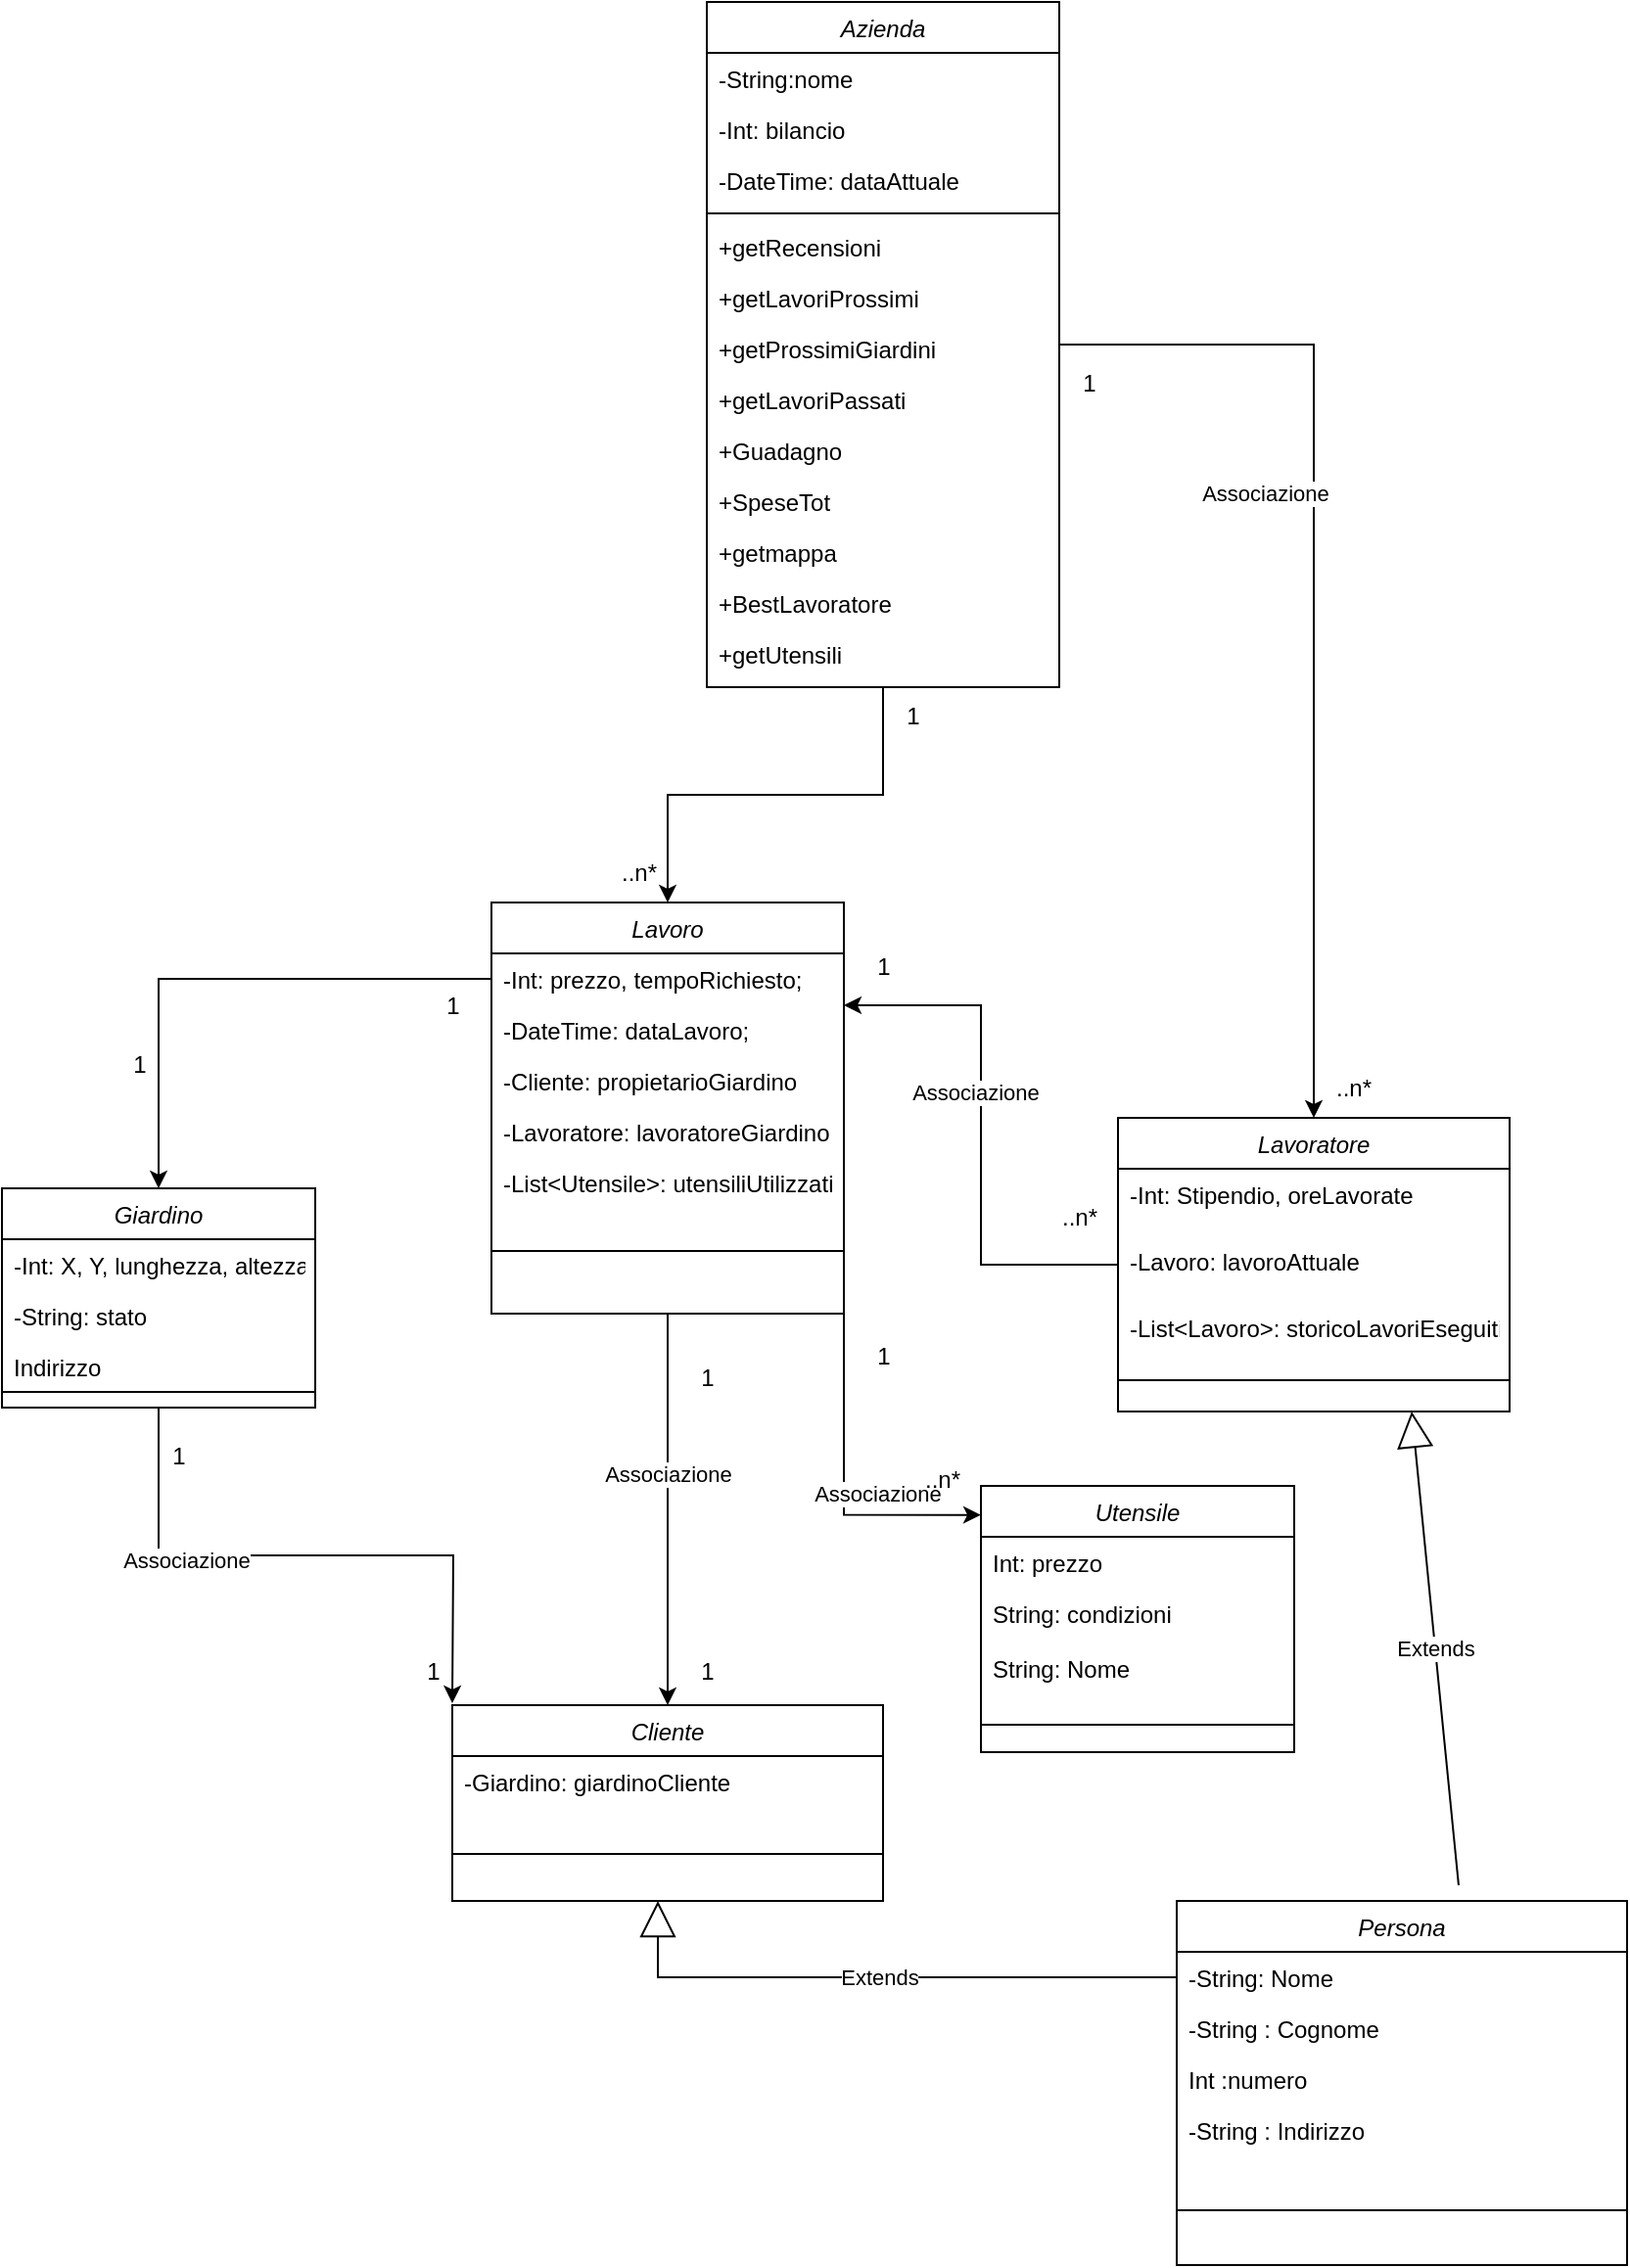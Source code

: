 <mxfile version="21.3.2" type="device">
  <diagram id="C5RBs43oDa-KdzZeNtuy" name="Page-1">
    <mxGraphModel dx="2914" dy="2105" grid="1" gridSize="10" guides="1" tooltips="1" connect="1" arrows="1" fold="1" page="1" pageScale="1" pageWidth="827" pageHeight="1169" math="0" shadow="0">
      <root>
        <mxCell id="WIyWlLk6GJQsqaUBKTNV-0" />
        <mxCell id="WIyWlLk6GJQsqaUBKTNV-1" parent="WIyWlLk6GJQsqaUBKTNV-0" />
        <mxCell id="BaMvDpAsNk-B_MyUa1lb-22" style="edgeStyle=orthogonalEdgeStyle;rounded=0;orthogonalLoop=1;jettySize=auto;html=1;exitX=0.5;exitY=1;exitDx=0;exitDy=0;entryX=0;entryY=0.5;entryDx=0;entryDy=0;" parent="WIyWlLk6GJQsqaUBKTNV-1" source="zkfFHV4jXpPFQw0GAbJ--0" edge="1">
          <mxGeometry relative="1" as="geometry">
            <mxPoint x="160" y="819" as="targetPoint" />
          </mxGeometry>
        </mxCell>
        <mxCell id="BaMvDpAsNk-B_MyUa1lb-23" value="Associazione" style="edgeLabel;html=1;align=center;verticalAlign=middle;resizable=0;points=[];" parent="BaMvDpAsNk-B_MyUa1lb-22" vertex="1" connectable="0">
          <mxGeometry x="-0.405" y="-2" relative="1" as="geometry">
            <mxPoint as="offset" />
          </mxGeometry>
        </mxCell>
        <mxCell id="zkfFHV4jXpPFQw0GAbJ--0" value="Giardino" style="swimlane;fontStyle=2;align=center;verticalAlign=top;childLayout=stackLayout;horizontal=1;startSize=26;horizontalStack=0;resizeParent=1;resizeLast=0;collapsible=1;marginBottom=0;rounded=0;shadow=0;strokeWidth=1;" parent="WIyWlLk6GJQsqaUBKTNV-1" vertex="1">
          <mxGeometry x="-70" y="556" width="160" height="112" as="geometry">
            <mxRectangle x="230" y="140" width="160" height="26" as="alternateBounds" />
          </mxGeometry>
        </mxCell>
        <mxCell id="zkfFHV4jXpPFQw0GAbJ--1" value="-Int: X, Y, lunghezza, altezza" style="text;align=left;verticalAlign=top;spacingLeft=4;spacingRight=4;overflow=hidden;rotatable=0;points=[[0,0.5],[1,0.5]];portConstraint=eastwest;" parent="zkfFHV4jXpPFQw0GAbJ--0" vertex="1">
          <mxGeometry y="26" width="160" height="26" as="geometry" />
        </mxCell>
        <mxCell id="zkfFHV4jXpPFQw0GAbJ--2" value="-String: stato" style="text;align=left;verticalAlign=top;spacingLeft=4;spacingRight=4;overflow=hidden;rotatable=0;points=[[0,0.5],[1,0.5]];portConstraint=eastwest;rounded=0;shadow=0;html=0;" parent="zkfFHV4jXpPFQw0GAbJ--0" vertex="1">
          <mxGeometry y="52" width="160" height="26" as="geometry" />
        </mxCell>
        <mxCell id="zkfFHV4jXpPFQw0GAbJ--3" value="Indirizzo" style="text;align=left;verticalAlign=top;spacingLeft=4;spacingRight=4;overflow=hidden;rotatable=0;points=[[0,0.5],[1,0.5]];portConstraint=eastwest;rounded=0;shadow=0;html=0;" parent="zkfFHV4jXpPFQw0GAbJ--0" vertex="1">
          <mxGeometry y="78" width="160" height="22" as="geometry" />
        </mxCell>
        <mxCell id="zkfFHV4jXpPFQw0GAbJ--4" value="" style="line;html=1;strokeWidth=1;align=left;verticalAlign=middle;spacingTop=-1;spacingLeft=3;spacingRight=3;rotatable=0;labelPosition=right;points=[];portConstraint=eastwest;" parent="zkfFHV4jXpPFQw0GAbJ--0" vertex="1">
          <mxGeometry y="100" width="160" height="8" as="geometry" />
        </mxCell>
        <mxCell id="ccmOJND_r7wJQg00Mjup-0" value="Cliente" style="swimlane;fontStyle=2;align=center;verticalAlign=top;childLayout=stackLayout;horizontal=1;startSize=26;horizontalStack=0;resizeParent=1;resizeLast=0;collapsible=1;marginBottom=0;rounded=0;shadow=0;strokeWidth=1;" parent="WIyWlLk6GJQsqaUBKTNV-1" vertex="1">
          <mxGeometry x="160" y="820" width="220" height="100" as="geometry">
            <mxRectangle x="230" y="140" width="160" height="26" as="alternateBounds" />
          </mxGeometry>
        </mxCell>
        <mxCell id="_xezHuamFbwu0uBPNho3-17" value="-Giardino: giardinoCliente" style="text;align=left;verticalAlign=top;spacingLeft=4;spacingRight=4;overflow=hidden;rotatable=0;points=[[0,0.5],[1,0.5]];portConstraint=eastwest;" vertex="1" parent="ccmOJND_r7wJQg00Mjup-0">
          <mxGeometry y="26" width="220" height="26" as="geometry" />
        </mxCell>
        <mxCell id="ccmOJND_r7wJQg00Mjup-4" value="" style="line;html=1;strokeWidth=1;align=left;verticalAlign=middle;spacingTop=-1;spacingLeft=3;spacingRight=3;rotatable=0;labelPosition=right;points=[];portConstraint=eastwest;" parent="ccmOJND_r7wJQg00Mjup-0" vertex="1">
          <mxGeometry y="52" width="220" height="48" as="geometry" />
        </mxCell>
        <mxCell id="BaMvDpAsNk-B_MyUa1lb-13" style="edgeStyle=orthogonalEdgeStyle;rounded=0;orthogonalLoop=1;jettySize=auto;html=1;entryX=1;entryY=0.25;entryDx=0;entryDy=0;" parent="WIyWlLk6GJQsqaUBKTNV-1" source="ccmOJND_r7wJQg00Mjup-6" target="ccmOJND_r7wJQg00Mjup-18" edge="1">
          <mxGeometry relative="1" as="geometry" />
        </mxCell>
        <mxCell id="BaMvDpAsNk-B_MyUa1lb-14" value="Associazione" style="edgeLabel;html=1;align=center;verticalAlign=middle;resizable=0;points=[];" parent="BaMvDpAsNk-B_MyUa1lb-13" vertex="1" connectable="0">
          <mxGeometry x="0.16" y="3" relative="1" as="geometry">
            <mxPoint as="offset" />
          </mxGeometry>
        </mxCell>
        <mxCell id="ccmOJND_r7wJQg00Mjup-6" value="Lavoratore" style="swimlane;fontStyle=2;align=center;verticalAlign=top;childLayout=stackLayout;horizontal=1;startSize=26;horizontalStack=0;resizeParent=1;resizeLast=0;collapsible=1;marginBottom=0;rounded=0;shadow=0;strokeWidth=1;" parent="WIyWlLk6GJQsqaUBKTNV-1" vertex="1">
          <mxGeometry x="500" y="520" width="200" height="150" as="geometry">
            <mxRectangle x="230" y="140" width="160" height="26" as="alternateBounds" />
          </mxGeometry>
        </mxCell>
        <mxCell id="ccmOJND_r7wJQg00Mjup-8" value="-Int: Stipendio, oreLavorate" style="text;align=left;verticalAlign=top;spacingLeft=4;spacingRight=4;overflow=hidden;rotatable=0;points=[[0,0.5],[1,0.5]];portConstraint=eastwest;rounded=0;shadow=0;html=0;" parent="ccmOJND_r7wJQg00Mjup-6" vertex="1">
          <mxGeometry y="26" width="200" height="34" as="geometry" />
        </mxCell>
        <mxCell id="_xezHuamFbwu0uBPNho3-23" value="-Lavoro: lavoroAttuale" style="text;align=left;verticalAlign=top;spacingLeft=4;spacingRight=4;overflow=hidden;rotatable=0;points=[[0,0.5],[1,0.5]];portConstraint=eastwest;rounded=0;shadow=0;html=0;" vertex="1" parent="ccmOJND_r7wJQg00Mjup-6">
          <mxGeometry y="60" width="200" height="34" as="geometry" />
        </mxCell>
        <mxCell id="_xezHuamFbwu0uBPNho3-22" value="-List&lt;Lavoro&gt;: storicoLavoriEseguiti" style="text;align=left;verticalAlign=top;spacingLeft=4;spacingRight=4;overflow=hidden;rotatable=0;points=[[0,0.5],[1,0.5]];portConstraint=eastwest;rounded=0;shadow=0;html=0;" vertex="1" parent="ccmOJND_r7wJQg00Mjup-6">
          <mxGeometry y="94" width="200" height="34" as="geometry" />
        </mxCell>
        <mxCell id="ccmOJND_r7wJQg00Mjup-10" value="" style="line;html=1;strokeWidth=1;align=left;verticalAlign=middle;spacingTop=-1;spacingLeft=3;spacingRight=3;rotatable=0;labelPosition=right;points=[];portConstraint=eastwest;" parent="ccmOJND_r7wJQg00Mjup-6" vertex="1">
          <mxGeometry y="128" width="200" height="12" as="geometry" />
        </mxCell>
        <mxCell id="ccmOJND_r7wJQg00Mjup-12" value="Utensile" style="swimlane;fontStyle=2;align=center;verticalAlign=top;childLayout=stackLayout;horizontal=1;startSize=26;horizontalStack=0;resizeParent=1;resizeLast=0;collapsible=1;marginBottom=0;rounded=0;shadow=0;strokeWidth=1;" parent="WIyWlLk6GJQsqaUBKTNV-1" vertex="1">
          <mxGeometry x="430" y="708" width="160" height="136" as="geometry">
            <mxRectangle x="230" y="140" width="160" height="26" as="alternateBounds" />
          </mxGeometry>
        </mxCell>
        <mxCell id="BaMvDpAsNk-B_MyUa1lb-45" value="Int: prezzo" style="text;align=left;verticalAlign=top;spacingLeft=4;spacingRight=4;overflow=hidden;rotatable=0;points=[[0,0.5],[1,0.5]];portConstraint=eastwest;" parent="ccmOJND_r7wJQg00Mjup-12" vertex="1">
          <mxGeometry y="26" width="160" height="26" as="geometry" />
        </mxCell>
        <mxCell id="ccmOJND_r7wJQg00Mjup-13" value="String: condizioni" style="text;align=left;verticalAlign=top;spacingLeft=4;spacingRight=4;overflow=hidden;rotatable=0;points=[[0,0.5],[1,0.5]];portConstraint=eastwest;" parent="ccmOJND_r7wJQg00Mjup-12" vertex="1">
          <mxGeometry y="52" width="160" height="28" as="geometry" />
        </mxCell>
        <mxCell id="_xezHuamFbwu0uBPNho3-18" value="String: Nome" style="text;align=left;verticalAlign=top;spacingLeft=4;spacingRight=4;overflow=hidden;rotatable=0;points=[[0,0.5],[1,0.5]];portConstraint=eastwest;" vertex="1" parent="ccmOJND_r7wJQg00Mjup-12">
          <mxGeometry y="80" width="160" height="28" as="geometry" />
        </mxCell>
        <mxCell id="ccmOJND_r7wJQg00Mjup-16" value="" style="line;html=1;strokeWidth=1;align=left;verticalAlign=middle;spacingTop=-1;spacingLeft=3;spacingRight=3;rotatable=0;labelPosition=right;points=[];portConstraint=eastwest;" parent="ccmOJND_r7wJQg00Mjup-12" vertex="1">
          <mxGeometry y="108" width="160" height="28" as="geometry" />
        </mxCell>
        <mxCell id="BaMvDpAsNk-B_MyUa1lb-12" style="edgeStyle=orthogonalEdgeStyle;rounded=0;orthogonalLoop=1;jettySize=auto;html=1;entryX=0.5;entryY=0;entryDx=0;entryDy=0;" parent="WIyWlLk6GJQsqaUBKTNV-1" source="ccmOJND_r7wJQg00Mjup-18" target="ccmOJND_r7wJQg00Mjup-0" edge="1">
          <mxGeometry relative="1" as="geometry">
            <Array as="points">
              <mxPoint x="270" y="570" />
              <mxPoint x="270" y="570" />
            </Array>
          </mxGeometry>
        </mxCell>
        <mxCell id="BaMvDpAsNk-B_MyUa1lb-15" value="Associazione" style="edgeLabel;html=1;align=center;verticalAlign=middle;resizable=0;points=[];" parent="BaMvDpAsNk-B_MyUa1lb-12" vertex="1" connectable="0">
          <mxGeometry x="-0.708" y="3" relative="1" as="geometry">
            <mxPoint x="-3" y="53" as="offset" />
          </mxGeometry>
        </mxCell>
        <mxCell id="BaMvDpAsNk-B_MyUa1lb-28" style="edgeStyle=orthogonalEdgeStyle;rounded=0;orthogonalLoop=1;jettySize=auto;html=1;exitX=1;exitY=1;exitDx=0;exitDy=0;entryX=0;entryY=0.109;entryDx=0;entryDy=0;entryPerimeter=0;" parent="WIyWlLk6GJQsqaUBKTNV-1" source="ccmOJND_r7wJQg00Mjup-18" target="ccmOJND_r7wJQg00Mjup-12" edge="1">
          <mxGeometry relative="1" as="geometry" />
        </mxCell>
        <mxCell id="BaMvDpAsNk-B_MyUa1lb-29" value="Associazione" style="edgeLabel;html=1;align=center;verticalAlign=middle;resizable=0;points=[];" parent="BaMvDpAsNk-B_MyUa1lb-28" vertex="1" connectable="0">
          <mxGeometry x="-0.308" y="2" relative="1" as="geometry">
            <mxPoint x="15" y="32" as="offset" />
          </mxGeometry>
        </mxCell>
        <mxCell id="ccmOJND_r7wJQg00Mjup-18" value="Lavoro" style="swimlane;fontStyle=2;align=center;verticalAlign=top;childLayout=stackLayout;horizontal=1;startSize=26;horizontalStack=0;resizeParent=1;resizeLast=0;collapsible=1;marginBottom=0;rounded=0;shadow=0;strokeWidth=1;" parent="WIyWlLk6GJQsqaUBKTNV-1" vertex="1">
          <mxGeometry x="180" y="410" width="180" height="210" as="geometry">
            <mxRectangle x="230" y="140" width="160" height="26" as="alternateBounds" />
          </mxGeometry>
        </mxCell>
        <mxCell id="ccmOJND_r7wJQg00Mjup-19" value="-Int: prezzo, tempoRichiesto;" style="text;align=left;verticalAlign=top;spacingLeft=4;spacingRight=4;overflow=hidden;rotatable=0;points=[[0,0.5],[1,0.5]];portConstraint=eastwest;" parent="ccmOJND_r7wJQg00Mjup-18" vertex="1">
          <mxGeometry y="26" width="180" height="26" as="geometry" />
        </mxCell>
        <mxCell id="BaMvDpAsNk-B_MyUa1lb-32" value="-DateTime: dataLavoro;" style="text;align=left;verticalAlign=top;spacingLeft=4;spacingRight=4;overflow=hidden;rotatable=0;points=[[0,0.5],[1,0.5]];portConstraint=eastwest;" parent="ccmOJND_r7wJQg00Mjup-18" vertex="1">
          <mxGeometry y="52" width="180" height="26" as="geometry" />
        </mxCell>
        <mxCell id="_xezHuamFbwu0uBPNho3-19" value="-Cliente: propietarioGiardino" style="text;align=left;verticalAlign=top;spacingLeft=4;spacingRight=4;overflow=hidden;rotatable=0;points=[[0,0.5],[1,0.5]];portConstraint=eastwest;" vertex="1" parent="ccmOJND_r7wJQg00Mjup-18">
          <mxGeometry y="78" width="180" height="26" as="geometry" />
        </mxCell>
        <mxCell id="_xezHuamFbwu0uBPNho3-20" value="-Lavoratore: lavoratoreGiardino" style="text;align=left;verticalAlign=top;spacingLeft=4;spacingRight=4;overflow=hidden;rotatable=0;points=[[0,0.5],[1,0.5]];portConstraint=eastwest;" vertex="1" parent="ccmOJND_r7wJQg00Mjup-18">
          <mxGeometry y="104" width="180" height="26" as="geometry" />
        </mxCell>
        <mxCell id="_xezHuamFbwu0uBPNho3-21" value="-List&lt;Utensile&gt;: utensiliUtilizzati" style="text;align=left;verticalAlign=top;spacingLeft=4;spacingRight=4;overflow=hidden;rotatable=0;points=[[0,0.5],[1,0.5]];portConstraint=eastwest;" vertex="1" parent="ccmOJND_r7wJQg00Mjup-18">
          <mxGeometry y="130" width="180" height="26" as="geometry" />
        </mxCell>
        <mxCell id="ccmOJND_r7wJQg00Mjup-22" value="" style="line;html=1;strokeWidth=1;align=left;verticalAlign=middle;spacingTop=-1;spacingLeft=3;spacingRight=3;rotatable=0;labelPosition=right;points=[];portConstraint=eastwest;" parent="ccmOJND_r7wJQg00Mjup-18" vertex="1">
          <mxGeometry y="156" width="180" height="44" as="geometry" />
        </mxCell>
        <mxCell id="BaMvDpAsNk-B_MyUa1lb-4" style="edgeStyle=orthogonalEdgeStyle;rounded=0;orthogonalLoop=1;jettySize=auto;html=1;" parent="WIyWlLk6GJQsqaUBKTNV-1" source="BaMvDpAsNk-B_MyUa1lb-0" target="ccmOJND_r7wJQg00Mjup-6" edge="1">
          <mxGeometry relative="1" as="geometry" />
        </mxCell>
        <mxCell id="BaMvDpAsNk-B_MyUa1lb-5" value="Associazione" style="edgeLabel;html=1;align=center;verticalAlign=middle;resizable=0;points=[];" parent="BaMvDpAsNk-B_MyUa1lb-4" vertex="1" connectable="0">
          <mxGeometry x="-0.217" relative="1" as="geometry">
            <mxPoint x="-25" as="offset" />
          </mxGeometry>
        </mxCell>
        <mxCell id="BaMvDpAsNk-B_MyUa1lb-8" style="edgeStyle=orthogonalEdgeStyle;rounded=0;orthogonalLoop=1;jettySize=auto;html=1;entryX=0.5;entryY=0;entryDx=0;entryDy=0;" parent="WIyWlLk6GJQsqaUBKTNV-1" source="BaMvDpAsNk-B_MyUa1lb-0" target="ccmOJND_r7wJQg00Mjup-18" edge="1">
          <mxGeometry relative="1" as="geometry" />
        </mxCell>
        <mxCell id="BaMvDpAsNk-B_MyUa1lb-0" value="Azienda" style="swimlane;fontStyle=2;align=center;verticalAlign=top;childLayout=stackLayout;horizontal=1;startSize=26;horizontalStack=0;resizeParent=1;resizeLast=0;collapsible=1;marginBottom=0;rounded=0;shadow=0;strokeWidth=1;" parent="WIyWlLk6GJQsqaUBKTNV-1" vertex="1">
          <mxGeometry x="290" y="-50" width="180" height="350" as="geometry">
            <mxRectangle x="230" y="140" width="160" height="26" as="alternateBounds" />
          </mxGeometry>
        </mxCell>
        <mxCell id="BaMvDpAsNk-B_MyUa1lb-1" value="-String:nome" style="text;align=left;verticalAlign=top;spacingLeft=4;spacingRight=4;overflow=hidden;rotatable=0;points=[[0,0.5],[1,0.5]];portConstraint=eastwest;" parent="BaMvDpAsNk-B_MyUa1lb-0" vertex="1">
          <mxGeometry y="26" width="180" height="26" as="geometry" />
        </mxCell>
        <mxCell id="BaMvDpAsNk-B_MyUa1lb-37" value="-Int: bilancio" style="text;align=left;verticalAlign=top;spacingLeft=4;spacingRight=4;overflow=hidden;rotatable=0;points=[[0,0.5],[1,0.5]];portConstraint=eastwest;" parent="BaMvDpAsNk-B_MyUa1lb-0" vertex="1">
          <mxGeometry y="52" width="180" height="26" as="geometry" />
        </mxCell>
        <mxCell id="BaMvDpAsNk-B_MyUa1lb-3" value="-DateTime: dataAttuale" style="text;align=left;verticalAlign=top;spacingLeft=4;spacingRight=4;overflow=hidden;rotatable=0;points=[[0,0.5],[1,0.5]];portConstraint=eastwest;" parent="BaMvDpAsNk-B_MyUa1lb-0" vertex="1">
          <mxGeometry y="78" width="180" height="26" as="geometry" />
        </mxCell>
        <mxCell id="BaMvDpAsNk-B_MyUa1lb-2" value="" style="line;html=1;strokeWidth=1;align=left;verticalAlign=middle;spacingTop=-1;spacingLeft=3;spacingRight=3;rotatable=0;labelPosition=right;points=[];portConstraint=eastwest;" parent="BaMvDpAsNk-B_MyUa1lb-0" vertex="1">
          <mxGeometry y="104" width="180" height="8" as="geometry" />
        </mxCell>
        <mxCell id="_xezHuamFbwu0uBPNho3-1" value="+getRecensioni" style="text;align=left;verticalAlign=top;spacingLeft=4;spacingRight=4;overflow=hidden;rotatable=0;points=[[0,0.5],[1,0.5]];portConstraint=eastwest;" vertex="1" parent="BaMvDpAsNk-B_MyUa1lb-0">
          <mxGeometry y="112" width="180" height="26" as="geometry" />
        </mxCell>
        <mxCell id="_xezHuamFbwu0uBPNho3-2" value="+getLavoriProssimi    " style="text;align=left;verticalAlign=top;spacingLeft=4;spacingRight=4;overflow=hidden;rotatable=0;points=[[0,0.5],[1,0.5]];portConstraint=eastwest;" vertex="1" parent="BaMvDpAsNk-B_MyUa1lb-0">
          <mxGeometry y="138" width="180" height="26" as="geometry" />
        </mxCell>
        <mxCell id="_xezHuamFbwu0uBPNho3-3" value="+getProssimiGiardini" style="text;align=left;verticalAlign=top;spacingLeft=4;spacingRight=4;overflow=hidden;rotatable=0;points=[[0,0.5],[1,0.5]];portConstraint=eastwest;" vertex="1" parent="BaMvDpAsNk-B_MyUa1lb-0">
          <mxGeometry y="164" width="180" height="26" as="geometry" />
        </mxCell>
        <mxCell id="_xezHuamFbwu0uBPNho3-5" value="+getLavoriPassati" style="text;align=left;verticalAlign=top;spacingLeft=4;spacingRight=4;overflow=hidden;rotatable=0;points=[[0,0.5],[1,0.5]];portConstraint=eastwest;" vertex="1" parent="BaMvDpAsNk-B_MyUa1lb-0">
          <mxGeometry y="190" width="180" height="26" as="geometry" />
        </mxCell>
        <mxCell id="_xezHuamFbwu0uBPNho3-4" value="+Guadagno" style="text;align=left;verticalAlign=top;spacingLeft=4;spacingRight=4;overflow=hidden;rotatable=0;points=[[0,0.5],[1,0.5]];portConstraint=eastwest;" vertex="1" parent="BaMvDpAsNk-B_MyUa1lb-0">
          <mxGeometry y="216" width="180" height="26" as="geometry" />
        </mxCell>
        <mxCell id="_xezHuamFbwu0uBPNho3-6" value="+SpeseTot" style="text;align=left;verticalAlign=top;spacingLeft=4;spacingRight=4;overflow=hidden;rotatable=0;points=[[0,0.5],[1,0.5]];portConstraint=eastwest;" vertex="1" parent="BaMvDpAsNk-B_MyUa1lb-0">
          <mxGeometry y="242" width="180" height="26" as="geometry" />
        </mxCell>
        <mxCell id="_xezHuamFbwu0uBPNho3-8" value="+getmappa" style="text;align=left;verticalAlign=top;spacingLeft=4;spacingRight=4;overflow=hidden;rotatable=0;points=[[0,0.5],[1,0.5]];portConstraint=eastwest;" vertex="1" parent="BaMvDpAsNk-B_MyUa1lb-0">
          <mxGeometry y="268" width="180" height="26" as="geometry" />
        </mxCell>
        <mxCell id="_xezHuamFbwu0uBPNho3-7" value="+BestLavoratore" style="text;align=left;verticalAlign=top;spacingLeft=4;spacingRight=4;overflow=hidden;rotatable=0;points=[[0,0.5],[1,0.5]];portConstraint=eastwest;" vertex="1" parent="BaMvDpAsNk-B_MyUa1lb-0">
          <mxGeometry y="294" width="180" height="26" as="geometry" />
        </mxCell>
        <mxCell id="_xezHuamFbwu0uBPNho3-9" value="+getUtensili" style="text;align=left;verticalAlign=top;spacingLeft=4;spacingRight=4;overflow=hidden;rotatable=0;points=[[0,0.5],[1,0.5]];portConstraint=eastwest;" vertex="1" parent="BaMvDpAsNk-B_MyUa1lb-0">
          <mxGeometry y="320" width="180" height="26" as="geometry" />
        </mxCell>
        <mxCell id="BaMvDpAsNk-B_MyUa1lb-6" value="1" style="text;html=1;align=center;verticalAlign=middle;resizable=0;points=[];autosize=1;strokeColor=none;fillColor=none;" parent="WIyWlLk6GJQsqaUBKTNV-1" vertex="1">
          <mxGeometry x="380" y="300" width="30" height="30" as="geometry" />
        </mxCell>
        <mxCell id="BaMvDpAsNk-B_MyUa1lb-7" value="..n*" style="text;html=1;align=center;verticalAlign=middle;resizable=0;points=[];autosize=1;strokeColor=none;fillColor=none;" parent="WIyWlLk6GJQsqaUBKTNV-1" vertex="1">
          <mxGeometry x="600" y="490" width="40" height="30" as="geometry" />
        </mxCell>
        <mxCell id="BaMvDpAsNk-B_MyUa1lb-9" value="..n*" style="text;html=1;align=center;verticalAlign=middle;resizable=0;points=[];autosize=1;strokeColor=none;fillColor=none;" parent="WIyWlLk6GJQsqaUBKTNV-1" vertex="1">
          <mxGeometry x="235" y="380" width="40" height="30" as="geometry" />
        </mxCell>
        <mxCell id="BaMvDpAsNk-B_MyUa1lb-10" value="1" style="text;html=1;align=center;verticalAlign=middle;resizable=0;points=[];autosize=1;strokeColor=none;fillColor=none;" parent="WIyWlLk6GJQsqaUBKTNV-1" vertex="1">
          <mxGeometry x="470" y="130" width="30" height="30" as="geometry" />
        </mxCell>
        <mxCell id="BaMvDpAsNk-B_MyUa1lb-16" value="1" style="text;html=1;align=center;verticalAlign=middle;resizable=0;points=[];autosize=1;strokeColor=none;fillColor=none;" parent="WIyWlLk6GJQsqaUBKTNV-1" vertex="1">
          <mxGeometry x="275" y="638" width="30" height="30" as="geometry" />
        </mxCell>
        <mxCell id="BaMvDpAsNk-B_MyUa1lb-17" value="1" style="text;html=1;align=center;verticalAlign=middle;resizable=0;points=[];autosize=1;strokeColor=none;fillColor=none;" parent="WIyWlLk6GJQsqaUBKTNV-1" vertex="1">
          <mxGeometry x="275" y="788" width="30" height="30" as="geometry" />
        </mxCell>
        <mxCell id="BaMvDpAsNk-B_MyUa1lb-18" value="1" style="text;html=1;align=center;verticalAlign=middle;resizable=0;points=[];autosize=1;strokeColor=none;fillColor=none;" parent="WIyWlLk6GJQsqaUBKTNV-1" vertex="1">
          <mxGeometry x="365" y="428" width="30" height="30" as="geometry" />
        </mxCell>
        <mxCell id="BaMvDpAsNk-B_MyUa1lb-19" value="..n*" style="text;html=1;align=center;verticalAlign=middle;resizable=0;points=[];autosize=1;strokeColor=none;fillColor=none;" parent="WIyWlLk6GJQsqaUBKTNV-1" vertex="1">
          <mxGeometry x="460" y="556" width="40" height="30" as="geometry" />
        </mxCell>
        <mxCell id="BaMvDpAsNk-B_MyUa1lb-20" style="edgeStyle=orthogonalEdgeStyle;rounded=0;orthogonalLoop=1;jettySize=auto;html=1;entryX=0.5;entryY=0;entryDx=0;entryDy=0;" parent="WIyWlLk6GJQsqaUBKTNV-1" source="ccmOJND_r7wJQg00Mjup-19" target="zkfFHV4jXpPFQw0GAbJ--0" edge="1">
          <mxGeometry relative="1" as="geometry" />
        </mxCell>
        <mxCell id="BaMvDpAsNk-B_MyUa1lb-24" value="1" style="text;html=1;align=center;verticalAlign=middle;resizable=0;points=[];autosize=1;strokeColor=none;fillColor=none;" parent="WIyWlLk6GJQsqaUBKTNV-1" vertex="1">
          <mxGeometry x="5" y="678" width="30" height="30" as="geometry" />
        </mxCell>
        <mxCell id="BaMvDpAsNk-B_MyUa1lb-25" value="1" style="text;html=1;align=center;verticalAlign=middle;resizable=0;points=[];autosize=1;strokeColor=none;fillColor=none;" parent="WIyWlLk6GJQsqaUBKTNV-1" vertex="1">
          <mxGeometry x="135" y="788" width="30" height="30" as="geometry" />
        </mxCell>
        <mxCell id="BaMvDpAsNk-B_MyUa1lb-26" value="1" style="text;html=1;align=center;verticalAlign=middle;resizable=0;points=[];autosize=1;strokeColor=none;fillColor=none;" parent="WIyWlLk6GJQsqaUBKTNV-1" vertex="1">
          <mxGeometry x="145" y="448" width="30" height="30" as="geometry" />
        </mxCell>
        <mxCell id="BaMvDpAsNk-B_MyUa1lb-27" value="1" style="text;html=1;align=center;verticalAlign=middle;resizable=0;points=[];autosize=1;strokeColor=none;fillColor=none;" parent="WIyWlLk6GJQsqaUBKTNV-1" vertex="1">
          <mxGeometry x="-15" y="478" width="30" height="30" as="geometry" />
        </mxCell>
        <mxCell id="BaMvDpAsNk-B_MyUa1lb-30" value="1" style="text;html=1;align=center;verticalAlign=middle;resizable=0;points=[];autosize=1;strokeColor=none;fillColor=none;" parent="WIyWlLk6GJQsqaUBKTNV-1" vertex="1">
          <mxGeometry x="365" y="627" width="30" height="30" as="geometry" />
        </mxCell>
        <mxCell id="BaMvDpAsNk-B_MyUa1lb-31" value="..n*" style="text;html=1;align=center;verticalAlign=middle;resizable=0;points=[];autosize=1;strokeColor=none;fillColor=none;" parent="WIyWlLk6GJQsqaUBKTNV-1" vertex="1">
          <mxGeometry x="390" y="690" width="40" height="30" as="geometry" />
        </mxCell>
        <mxCell id="BaMvDpAsNk-B_MyUa1lb-38" value="Persona" style="swimlane;fontStyle=2;align=center;verticalAlign=top;childLayout=stackLayout;horizontal=1;startSize=26;horizontalStack=0;resizeParent=1;resizeLast=0;collapsible=1;marginBottom=0;rounded=0;shadow=0;strokeWidth=1;" parent="WIyWlLk6GJQsqaUBKTNV-1" vertex="1">
          <mxGeometry x="530" y="920" width="230" height="186" as="geometry">
            <mxRectangle x="230" y="140" width="160" height="26" as="alternateBounds" />
          </mxGeometry>
        </mxCell>
        <mxCell id="BaMvDpAsNk-B_MyUa1lb-39" value="-String: Nome " style="text;align=left;verticalAlign=top;spacingLeft=4;spacingRight=4;overflow=hidden;rotatable=0;points=[[0,0.5],[1,0.5]];portConstraint=eastwest;" parent="BaMvDpAsNk-B_MyUa1lb-38" vertex="1">
          <mxGeometry y="26" width="230" height="26" as="geometry" />
        </mxCell>
        <mxCell id="_xezHuamFbwu0uBPNho3-14" value="-String : Cognome" style="text;align=left;verticalAlign=top;spacingLeft=4;spacingRight=4;overflow=hidden;rotatable=0;points=[[0,0.5],[1,0.5]];portConstraint=eastwest;" vertex="1" parent="BaMvDpAsNk-B_MyUa1lb-38">
          <mxGeometry y="52" width="230" height="26" as="geometry" />
        </mxCell>
        <mxCell id="_xezHuamFbwu0uBPNho3-15" value="Int :numero" style="text;align=left;verticalAlign=top;spacingLeft=4;spacingRight=4;overflow=hidden;rotatable=0;points=[[0,0.5],[1,0.5]];portConstraint=eastwest;" vertex="1" parent="BaMvDpAsNk-B_MyUa1lb-38">
          <mxGeometry y="78" width="230" height="26" as="geometry" />
        </mxCell>
        <mxCell id="_xezHuamFbwu0uBPNho3-16" value="-String : Indirizzo" style="text;align=left;verticalAlign=top;spacingLeft=4;spacingRight=4;overflow=hidden;rotatable=0;points=[[0,0.5],[1,0.5]];portConstraint=eastwest;" vertex="1" parent="BaMvDpAsNk-B_MyUa1lb-38">
          <mxGeometry y="104" width="230" height="26" as="geometry" />
        </mxCell>
        <mxCell id="BaMvDpAsNk-B_MyUa1lb-40" value="" style="line;html=1;strokeWidth=1;align=left;verticalAlign=middle;spacingTop=-1;spacingLeft=3;spacingRight=3;rotatable=0;labelPosition=right;points=[];portConstraint=eastwest;" parent="BaMvDpAsNk-B_MyUa1lb-38" vertex="1">
          <mxGeometry y="130" width="230" height="56" as="geometry" />
        </mxCell>
        <mxCell id="BaMvDpAsNk-B_MyUa1lb-41" value="Extends" style="endArrow=block;endSize=16;endFill=0;html=1;rounded=0;exitX=0;exitY=0.5;exitDx=0;exitDy=0;" parent="WIyWlLk6GJQsqaUBKTNV-1" source="BaMvDpAsNk-B_MyUa1lb-39" edge="1">
          <mxGeometry width="160" relative="1" as="geometry">
            <mxPoint x="265" y="950" as="sourcePoint" />
            <mxPoint x="265" y="920" as="targetPoint" />
            <Array as="points">
              <mxPoint x="265" y="959" />
            </Array>
          </mxGeometry>
        </mxCell>
        <mxCell id="BaMvDpAsNk-B_MyUa1lb-43" value="Extends" style="endArrow=block;endSize=16;endFill=0;html=1;rounded=0;exitX=0.626;exitY=-0.043;exitDx=0;exitDy=0;exitPerimeter=0;entryX=0.75;entryY=1;entryDx=0;entryDy=0;" parent="WIyWlLk6GJQsqaUBKTNV-1" source="BaMvDpAsNk-B_MyUa1lb-38" edge="1" target="ccmOJND_r7wJQg00Mjup-6">
          <mxGeometry width="160" relative="1" as="geometry">
            <mxPoint x="670" y="890" as="sourcePoint" />
            <mxPoint x="674" y="580" as="targetPoint" />
          </mxGeometry>
        </mxCell>
      </root>
    </mxGraphModel>
  </diagram>
</mxfile>
